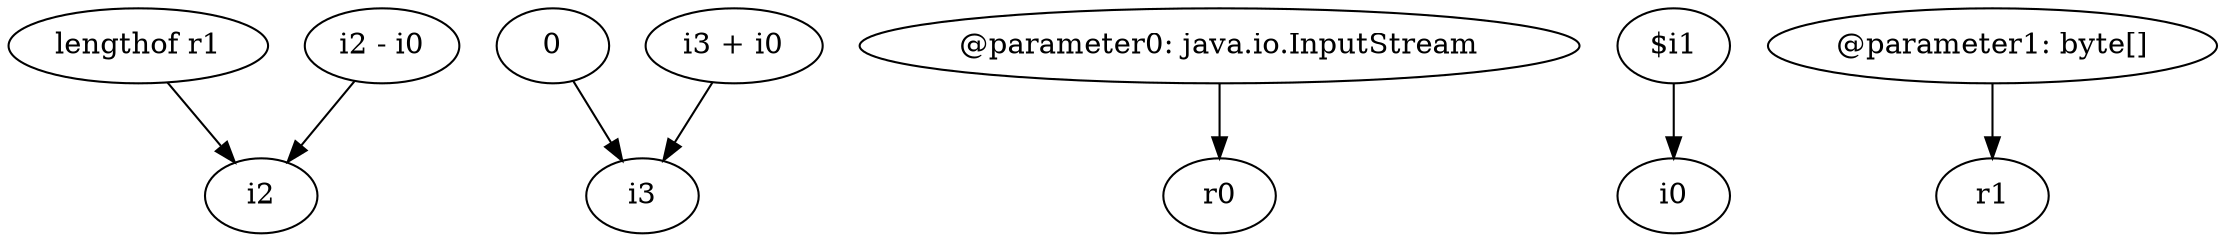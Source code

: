 digraph g {
0[label="lengthof r1"]
1[label="i2"]
0->1[label=""]
2[label="0"]
3[label="i3"]
2->3[label=""]
4[label="@parameter0: java.io.InputStream"]
5[label="r0"]
4->5[label=""]
6[label="i3 + i0"]
6->3[label=""]
7[label="$i1"]
8[label="i0"]
7->8[label=""]
9[label="@parameter1: byte[]"]
10[label="r1"]
9->10[label=""]
11[label="i2 - i0"]
11->1[label=""]
}